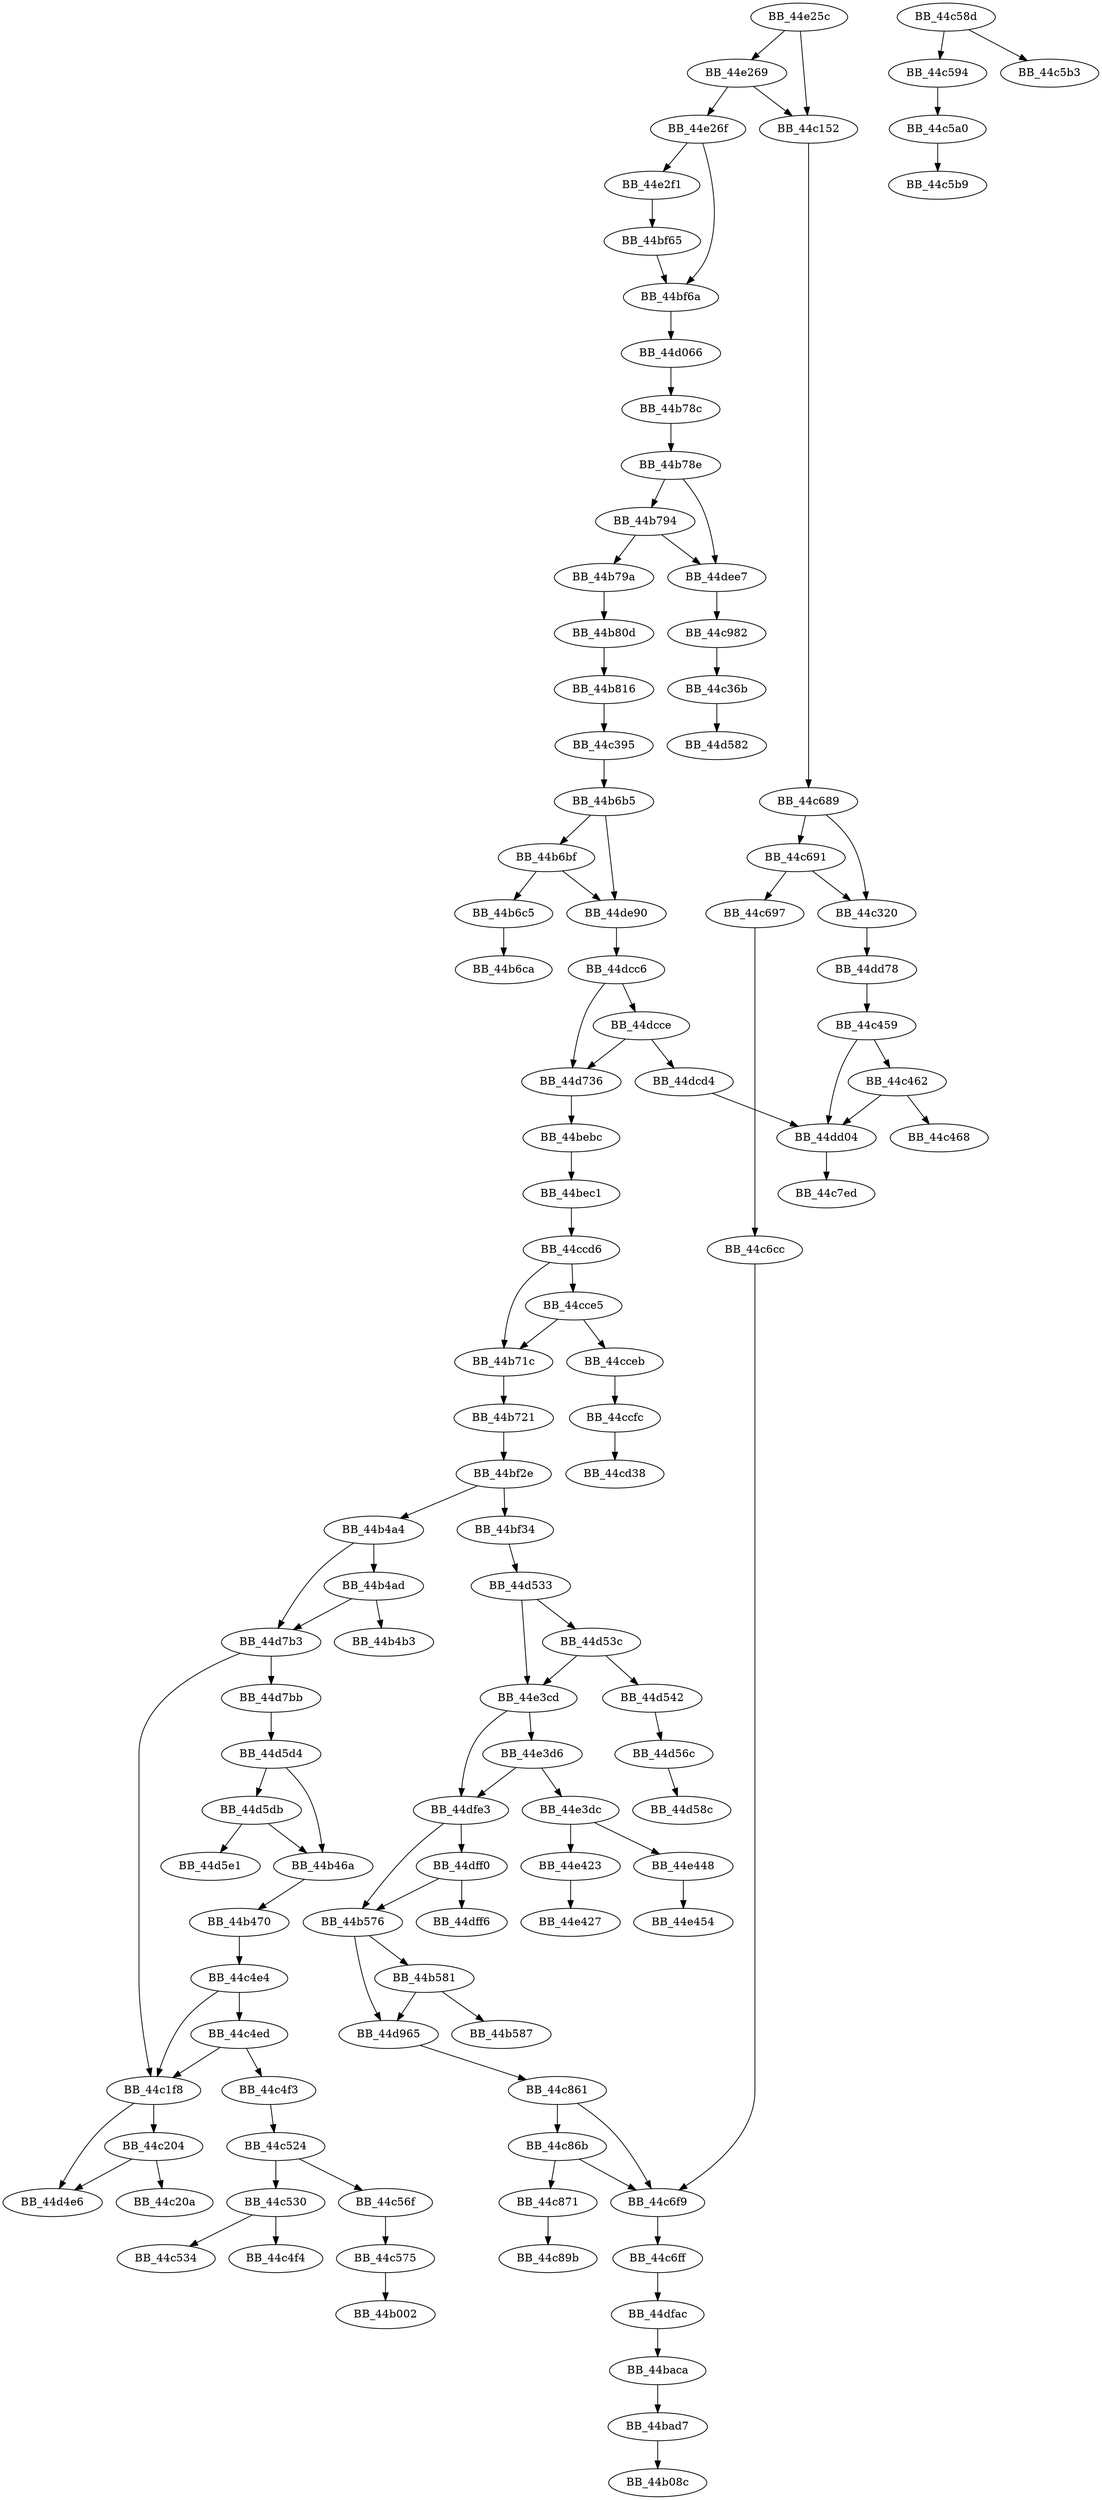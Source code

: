 DiGraph sub_44E25C{
BB_44b46a->BB_44b470
BB_44b470->BB_44c4e4
BB_44b4a4->BB_44b4ad
BB_44b4a4->BB_44d7b3
BB_44b4ad->BB_44b4b3
BB_44b4ad->BB_44d7b3
BB_44b576->BB_44b581
BB_44b576->BB_44d965
BB_44b581->BB_44b587
BB_44b581->BB_44d965
BB_44b6b5->BB_44b6bf
BB_44b6b5->BB_44de90
BB_44b6bf->BB_44b6c5
BB_44b6bf->BB_44de90
BB_44b6c5->BB_44b6ca
BB_44b71c->BB_44b721
BB_44b721->BB_44bf2e
BB_44b78c->BB_44b78e
BB_44b78e->BB_44b794
BB_44b78e->BB_44dee7
BB_44b794->BB_44b79a
BB_44b794->BB_44dee7
BB_44b79a->BB_44b80d
BB_44b80d->BB_44b816
BB_44b816->BB_44c395
BB_44baca->BB_44bad7
BB_44bad7->BB_44b08c
BB_44bebc->BB_44bec1
BB_44bec1->BB_44ccd6
BB_44bf2e->BB_44b4a4
BB_44bf2e->BB_44bf34
BB_44bf34->BB_44d533
BB_44bf65->BB_44bf6a
BB_44bf6a->BB_44d066
BB_44c152->BB_44c689
BB_44c1f8->BB_44c204
BB_44c1f8->BB_44d4e6
BB_44c204->BB_44c20a
BB_44c204->BB_44d4e6
BB_44c320->BB_44dd78
BB_44c36b->BB_44d582
BB_44c395->BB_44b6b5
BB_44c459->BB_44c462
BB_44c459->BB_44dd04
BB_44c462->BB_44c468
BB_44c462->BB_44dd04
BB_44c4e4->BB_44c1f8
BB_44c4e4->BB_44c4ed
BB_44c4ed->BB_44c1f8
BB_44c4ed->BB_44c4f3
BB_44c4f3->BB_44c524
BB_44c524->BB_44c530
BB_44c524->BB_44c56f
BB_44c530->BB_44c4f4
BB_44c530->BB_44c534
BB_44c56f->BB_44c575
BB_44c575->BB_44b002
BB_44c58d->BB_44c594
BB_44c58d->BB_44c5b3
BB_44c594->BB_44c5a0
BB_44c5a0->BB_44c5b9
BB_44c689->BB_44c320
BB_44c689->BB_44c691
BB_44c691->BB_44c320
BB_44c691->BB_44c697
BB_44c697->BB_44c6cc
BB_44c6cc->BB_44c6f9
BB_44c6f9->BB_44c6ff
BB_44c6ff->BB_44dfac
BB_44c861->BB_44c6f9
BB_44c861->BB_44c86b
BB_44c86b->BB_44c6f9
BB_44c86b->BB_44c871
BB_44c871->BB_44c89b
BB_44c982->BB_44c36b
BB_44ccd6->BB_44b71c
BB_44ccd6->BB_44cce5
BB_44cce5->BB_44b71c
BB_44cce5->BB_44cceb
BB_44cceb->BB_44ccfc
BB_44ccfc->BB_44cd38
BB_44d066->BB_44b78c
BB_44d533->BB_44d53c
BB_44d533->BB_44e3cd
BB_44d53c->BB_44d542
BB_44d53c->BB_44e3cd
BB_44d542->BB_44d56c
BB_44d56c->BB_44d58c
BB_44d5d4->BB_44b46a
BB_44d5d4->BB_44d5db
BB_44d5db->BB_44b46a
BB_44d5db->BB_44d5e1
BB_44d736->BB_44bebc
BB_44d7b3->BB_44c1f8
BB_44d7b3->BB_44d7bb
BB_44d7bb->BB_44d5d4
BB_44d965->BB_44c861
BB_44dcc6->BB_44d736
BB_44dcc6->BB_44dcce
BB_44dcce->BB_44d736
BB_44dcce->BB_44dcd4
BB_44dcd4->BB_44dd04
BB_44dd04->BB_44c7ed
BB_44dd78->BB_44c459
BB_44de90->BB_44dcc6
BB_44dee7->BB_44c982
BB_44dfac->BB_44baca
BB_44dfe3->BB_44b576
BB_44dfe3->BB_44dff0
BB_44dff0->BB_44b576
BB_44dff0->BB_44dff6
BB_44e25c->BB_44c152
BB_44e25c->BB_44e269
BB_44e269->BB_44c152
BB_44e269->BB_44e26f
BB_44e26f->BB_44bf6a
BB_44e26f->BB_44e2f1
BB_44e2f1->BB_44bf65
BB_44e3cd->BB_44dfe3
BB_44e3cd->BB_44e3d6
BB_44e3d6->BB_44dfe3
BB_44e3d6->BB_44e3dc
BB_44e3dc->BB_44e423
BB_44e3dc->BB_44e448
BB_44e423->BB_44e427
BB_44e448->BB_44e454
}
